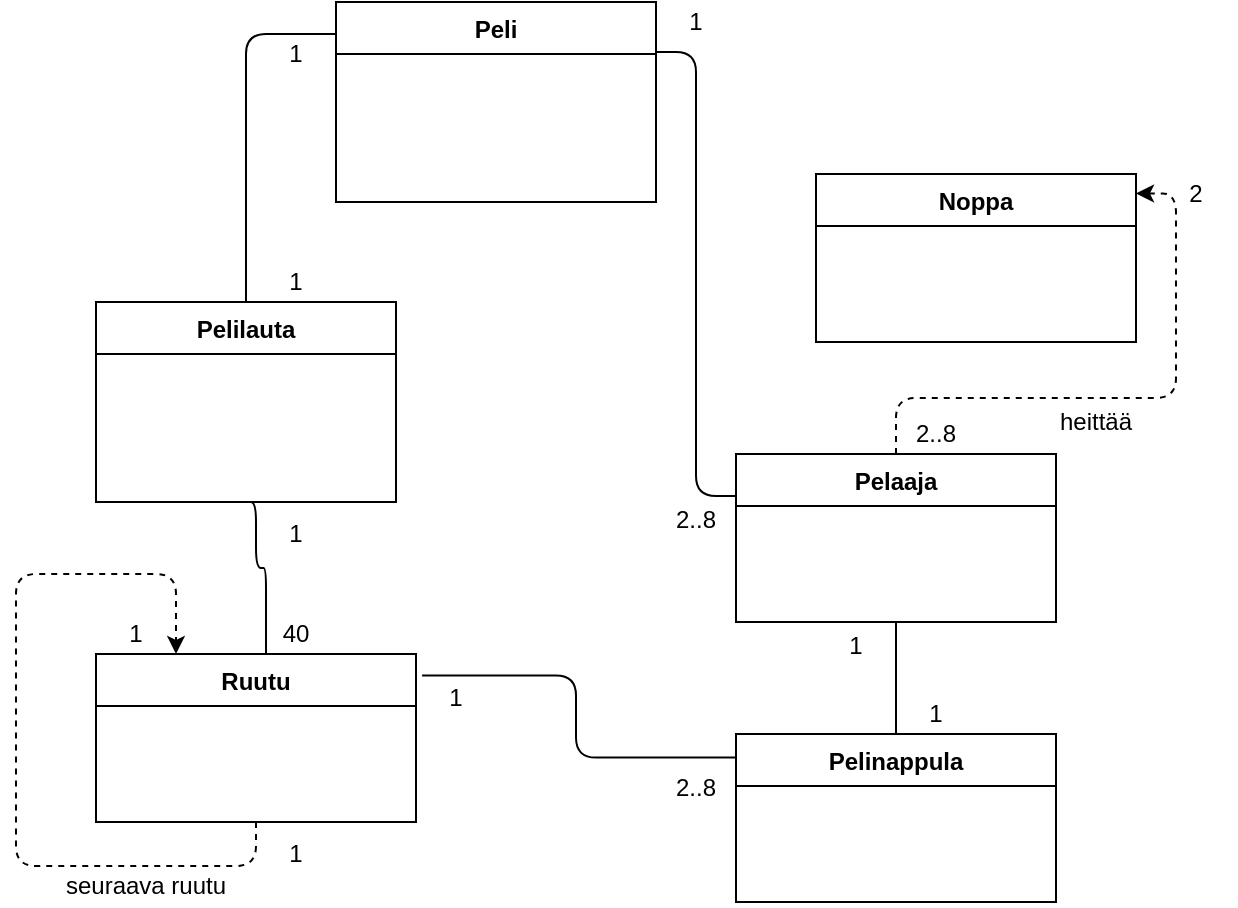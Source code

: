 <mxfile version="13.9.2" type="github">
  <diagram id="C5RBs43oDa-KdzZeNtuy" name="Page-1">
    <mxGraphModel dx="1211" dy="748" grid="1" gridSize="10" guides="1" tooltips="1" connect="1" arrows="1" fold="1" page="1" pageScale="1" pageWidth="827" pageHeight="1169" math="0" shadow="0">
      <root>
        <mxCell id="WIyWlLk6GJQsqaUBKTNV-0" />
        <mxCell id="WIyWlLk6GJQsqaUBKTNV-1" parent="WIyWlLk6GJQsqaUBKTNV-0" />
        <mxCell id="KawEfdAuyDWsJAhtk9N6-0" value="Peli" style="swimlane;fontStyle=1;align=center;verticalAlign=top;childLayout=stackLayout;horizontal=1;startSize=26;horizontalStack=0;resizeParent=1;resizeParentMax=0;resizeLast=0;collapsible=1;marginBottom=0;" vertex="1" collapsed="1" parent="WIyWlLk6GJQsqaUBKTNV-1">
          <mxGeometry x="280" y="80" width="160" height="100" as="geometry">
            <mxRectangle x="280" y="80" width="160" height="86" as="alternateBounds" />
          </mxGeometry>
        </mxCell>
        <mxCell id="KawEfdAuyDWsJAhtk9N6-1" value="+ field: type" style="text;strokeColor=none;fillColor=none;align=left;verticalAlign=top;spacingLeft=4;spacingRight=4;overflow=hidden;rotatable=0;points=[[0,0.5],[1,0.5]];portConstraint=eastwest;" vertex="1" parent="KawEfdAuyDWsJAhtk9N6-0">
          <mxGeometry y="26" width="160" height="26" as="geometry" />
        </mxCell>
        <mxCell id="KawEfdAuyDWsJAhtk9N6-2" value="" style="line;strokeWidth=1;fillColor=none;align=left;verticalAlign=middle;spacingTop=-1;spacingLeft=3;spacingRight=3;rotatable=0;labelPosition=right;points=[];portConstraint=eastwest;" vertex="1" parent="KawEfdAuyDWsJAhtk9N6-0">
          <mxGeometry y="52" width="160" height="8" as="geometry" />
        </mxCell>
        <mxCell id="KawEfdAuyDWsJAhtk9N6-3" value="+ method(type): type" style="text;strokeColor=none;fillColor=none;align=left;verticalAlign=top;spacingLeft=4;spacingRight=4;overflow=hidden;rotatable=0;points=[[0,0.5],[1,0.5]];portConstraint=eastwest;" vertex="1" parent="KawEfdAuyDWsJAhtk9N6-0">
          <mxGeometry y="60" width="160" height="26" as="geometry" />
        </mxCell>
        <mxCell id="KawEfdAuyDWsJAhtk9N6-25" style="edgeStyle=orthogonalEdgeStyle;rounded=1;orthogonalLoop=1;jettySize=auto;html=1;exitX=0.5;exitY=1;exitDx=0;exitDy=0;endArrow=none;endFill=0;" edge="1" parent="WIyWlLk6GJQsqaUBKTNV-1" source="KawEfdAuyDWsJAhtk9N6-4" target="KawEfdAuyDWsJAhtk9N6-8">
          <mxGeometry relative="1" as="geometry">
            <Array as="points">
              <mxPoint x="240" y="363" />
              <mxPoint x="245" y="363" />
            </Array>
          </mxGeometry>
        </mxCell>
        <mxCell id="KawEfdAuyDWsJAhtk9N6-4" value="Pelilauta" style="swimlane;fontStyle=1;align=center;verticalAlign=top;childLayout=stackLayout;horizontal=1;startSize=26;horizontalStack=0;resizeParent=1;resizeParentMax=0;resizeLast=0;collapsible=1;marginBottom=0;" vertex="1" collapsed="1" parent="WIyWlLk6GJQsqaUBKTNV-1">
          <mxGeometry x="160" y="230" width="150" height="100" as="geometry">
            <mxRectangle x="160" y="246" width="160" height="86" as="alternateBounds" />
          </mxGeometry>
        </mxCell>
        <mxCell id="KawEfdAuyDWsJAhtk9N6-5" value="+ field: type" style="text;strokeColor=none;fillColor=none;align=left;verticalAlign=top;spacingLeft=4;spacingRight=4;overflow=hidden;rotatable=0;points=[[0,0.5],[1,0.5]];portConstraint=eastwest;" vertex="1" parent="KawEfdAuyDWsJAhtk9N6-4">
          <mxGeometry y="26" width="150" height="26" as="geometry" />
        </mxCell>
        <mxCell id="KawEfdAuyDWsJAhtk9N6-6" value="" style="line;strokeWidth=1;fillColor=none;align=left;verticalAlign=middle;spacingTop=-1;spacingLeft=3;spacingRight=3;rotatable=0;labelPosition=right;points=[];portConstraint=eastwest;" vertex="1" parent="KawEfdAuyDWsJAhtk9N6-4">
          <mxGeometry y="52" width="150" height="8" as="geometry" />
        </mxCell>
        <mxCell id="KawEfdAuyDWsJAhtk9N6-7" value="+ method(type): type" style="text;strokeColor=none;fillColor=none;align=left;verticalAlign=top;spacingLeft=4;spacingRight=4;overflow=hidden;rotatable=0;points=[[0,0.5],[1,0.5]];portConstraint=eastwest;" vertex="1" parent="KawEfdAuyDWsJAhtk9N6-4">
          <mxGeometry y="60" width="150" height="26" as="geometry" />
        </mxCell>
        <mxCell id="KawEfdAuyDWsJAhtk9N6-8" value="Ruutu" style="swimlane;fontStyle=1;align=center;verticalAlign=top;childLayout=stackLayout;horizontal=1;startSize=26;horizontalStack=0;resizeParent=1;resizeParentMax=0;resizeLast=0;collapsible=1;marginBottom=0;" vertex="1" collapsed="1" parent="WIyWlLk6GJQsqaUBKTNV-1">
          <mxGeometry x="160" y="406" width="160" height="84" as="geometry">
            <mxRectangle x="160" y="406" width="160" height="86" as="alternateBounds" />
          </mxGeometry>
        </mxCell>
        <mxCell id="KawEfdAuyDWsJAhtk9N6-9" value="+ field: type" style="text;strokeColor=none;fillColor=none;align=left;verticalAlign=top;spacingLeft=4;spacingRight=4;overflow=hidden;rotatable=0;points=[[0,0.5],[1,0.5]];portConstraint=eastwest;" vertex="1" parent="KawEfdAuyDWsJAhtk9N6-8">
          <mxGeometry y="26" width="160" height="26" as="geometry" />
        </mxCell>
        <mxCell id="KawEfdAuyDWsJAhtk9N6-10" value="" style="line;strokeWidth=1;fillColor=none;align=left;verticalAlign=middle;spacingTop=-1;spacingLeft=3;spacingRight=3;rotatable=0;labelPosition=right;points=[];portConstraint=eastwest;" vertex="1" parent="KawEfdAuyDWsJAhtk9N6-8">
          <mxGeometry y="52" width="160" height="8" as="geometry" />
        </mxCell>
        <mxCell id="KawEfdAuyDWsJAhtk9N6-11" value="+ method(type): type" style="text;strokeColor=none;fillColor=none;align=left;verticalAlign=top;spacingLeft=4;spacingRight=4;overflow=hidden;rotatable=0;points=[[0,0.5],[1,0.5]];portConstraint=eastwest;" vertex="1" parent="KawEfdAuyDWsJAhtk9N6-8">
          <mxGeometry y="60" width="160" height="26" as="geometry" />
        </mxCell>
        <mxCell id="KawEfdAuyDWsJAhtk9N6-27" style="edgeStyle=orthogonalEdgeStyle;rounded=1;orthogonalLoop=1;jettySize=auto;html=1;exitX=0.5;exitY=1;exitDx=0;exitDy=0;entryX=0.5;entryY=0;entryDx=0;entryDy=0;endArrow=none;endFill=0;" edge="1" parent="WIyWlLk6GJQsqaUBKTNV-1" source="KawEfdAuyDWsJAhtk9N6-12" target="KawEfdAuyDWsJAhtk9N6-16">
          <mxGeometry relative="1" as="geometry" />
        </mxCell>
        <mxCell id="KawEfdAuyDWsJAhtk9N6-12" value="Pelaaja" style="swimlane;fontStyle=1;align=center;verticalAlign=top;childLayout=stackLayout;horizontal=1;startSize=26;horizontalStack=0;resizeParent=1;resizeParentMax=0;resizeLast=0;collapsible=1;marginBottom=0;" vertex="1" collapsed="1" parent="WIyWlLk6GJQsqaUBKTNV-1">
          <mxGeometry x="480" y="306" width="160" height="84" as="geometry">
            <mxRectangle x="480" y="306" width="160" height="86" as="alternateBounds" />
          </mxGeometry>
        </mxCell>
        <mxCell id="KawEfdAuyDWsJAhtk9N6-13" value="+ field: type" style="text;strokeColor=none;fillColor=none;align=left;verticalAlign=top;spacingLeft=4;spacingRight=4;overflow=hidden;rotatable=0;points=[[0,0.5],[1,0.5]];portConstraint=eastwest;" vertex="1" parent="KawEfdAuyDWsJAhtk9N6-12">
          <mxGeometry y="26" width="160" height="26" as="geometry" />
        </mxCell>
        <mxCell id="KawEfdAuyDWsJAhtk9N6-14" value="" style="line;strokeWidth=1;fillColor=none;align=left;verticalAlign=middle;spacingTop=-1;spacingLeft=3;spacingRight=3;rotatable=0;labelPosition=right;points=[];portConstraint=eastwest;" vertex="1" parent="KawEfdAuyDWsJAhtk9N6-12">
          <mxGeometry y="52" width="160" height="8" as="geometry" />
        </mxCell>
        <mxCell id="KawEfdAuyDWsJAhtk9N6-15" value="+ method(type): type" style="text;strokeColor=none;fillColor=none;align=left;verticalAlign=top;spacingLeft=4;spacingRight=4;overflow=hidden;rotatable=0;points=[[0,0.5],[1,0.5]];portConstraint=eastwest;" vertex="1" parent="KawEfdAuyDWsJAhtk9N6-12">
          <mxGeometry y="60" width="160" height="26" as="geometry" />
        </mxCell>
        <mxCell id="KawEfdAuyDWsJAhtk9N6-16" value="Pelinappula" style="swimlane;fontStyle=1;align=center;verticalAlign=top;childLayout=stackLayout;horizontal=1;startSize=26;horizontalStack=0;resizeParent=1;resizeParentMax=0;resizeLast=0;collapsible=1;marginBottom=0;" vertex="1" collapsed="1" parent="WIyWlLk6GJQsqaUBKTNV-1">
          <mxGeometry x="480" y="446" width="160" height="84" as="geometry">
            <mxRectangle x="480" y="446" width="160" height="86" as="alternateBounds" />
          </mxGeometry>
        </mxCell>
        <mxCell id="KawEfdAuyDWsJAhtk9N6-17" value="+ field: type" style="text;strokeColor=none;fillColor=none;align=left;verticalAlign=top;spacingLeft=4;spacingRight=4;overflow=hidden;rotatable=0;points=[[0,0.5],[1,0.5]];portConstraint=eastwest;" vertex="1" parent="KawEfdAuyDWsJAhtk9N6-16">
          <mxGeometry y="26" width="160" height="26" as="geometry" />
        </mxCell>
        <mxCell id="KawEfdAuyDWsJAhtk9N6-18" value="" style="line;strokeWidth=1;fillColor=none;align=left;verticalAlign=middle;spacingTop=-1;spacingLeft=3;spacingRight=3;rotatable=0;labelPosition=right;points=[];portConstraint=eastwest;" vertex="1" parent="KawEfdAuyDWsJAhtk9N6-16">
          <mxGeometry y="52" width="160" height="8" as="geometry" />
        </mxCell>
        <mxCell id="KawEfdAuyDWsJAhtk9N6-19" value="+ method(type): type" style="text;strokeColor=none;fillColor=none;align=left;verticalAlign=top;spacingLeft=4;spacingRight=4;overflow=hidden;rotatable=0;points=[[0,0.5],[1,0.5]];portConstraint=eastwest;" vertex="1" parent="KawEfdAuyDWsJAhtk9N6-16">
          <mxGeometry y="60" width="160" height="26" as="geometry" />
        </mxCell>
        <mxCell id="KawEfdAuyDWsJAhtk9N6-20" value="Noppa" style="swimlane;fontStyle=1;align=center;verticalAlign=top;childLayout=stackLayout;horizontal=1;startSize=26;horizontalStack=0;resizeParent=1;resizeParentMax=0;resizeLast=0;collapsible=1;marginBottom=0;" vertex="1" collapsed="1" parent="WIyWlLk6GJQsqaUBKTNV-1">
          <mxGeometry x="520" y="166" width="160" height="84" as="geometry">
            <mxRectangle x="520" y="166" width="160" height="86" as="alternateBounds" />
          </mxGeometry>
        </mxCell>
        <mxCell id="KawEfdAuyDWsJAhtk9N6-21" value="+ field: type" style="text;strokeColor=none;fillColor=none;align=left;verticalAlign=top;spacingLeft=4;spacingRight=4;overflow=hidden;rotatable=0;points=[[0,0.5],[1,0.5]];portConstraint=eastwest;" vertex="1" parent="KawEfdAuyDWsJAhtk9N6-20">
          <mxGeometry y="26" width="160" height="26" as="geometry" />
        </mxCell>
        <mxCell id="KawEfdAuyDWsJAhtk9N6-22" value="" style="line;strokeWidth=1;fillColor=none;align=left;verticalAlign=middle;spacingTop=-1;spacingLeft=3;spacingRight=3;rotatable=0;labelPosition=right;points=[];portConstraint=eastwest;" vertex="1" parent="KawEfdAuyDWsJAhtk9N6-20">
          <mxGeometry y="52" width="160" height="8" as="geometry" />
        </mxCell>
        <mxCell id="KawEfdAuyDWsJAhtk9N6-23" value="+ method(type): type" style="text;strokeColor=none;fillColor=none;align=left;verticalAlign=top;spacingLeft=4;spacingRight=4;overflow=hidden;rotatable=0;points=[[0,0.5],[1,0.5]];portConstraint=eastwest;" vertex="1" parent="KawEfdAuyDWsJAhtk9N6-20">
          <mxGeometry y="60" width="160" height="26" as="geometry" />
        </mxCell>
        <mxCell id="KawEfdAuyDWsJAhtk9N6-26" style="edgeStyle=orthogonalEdgeStyle;rounded=1;orthogonalLoop=1;jettySize=auto;html=1;exitX=1;exitY=0.25;exitDx=0;exitDy=0;entryX=0;entryY=0.25;entryDx=0;entryDy=0;endArrow=none;endFill=0;" edge="1" parent="WIyWlLk6GJQsqaUBKTNV-1" source="KawEfdAuyDWsJAhtk9N6-0" target="KawEfdAuyDWsJAhtk9N6-12">
          <mxGeometry relative="1" as="geometry" />
        </mxCell>
        <mxCell id="KawEfdAuyDWsJAhtk9N6-28" style="edgeStyle=orthogonalEdgeStyle;rounded=1;orthogonalLoop=1;jettySize=auto;html=1;exitX=0;exitY=0.5;exitDx=0;exitDy=0;endArrow=none;endFill=0;" edge="1" parent="WIyWlLk6GJQsqaUBKTNV-1" source="KawEfdAuyDWsJAhtk9N6-1">
          <mxGeometry relative="1" as="geometry">
            <mxPoint x="280" y="119" as="targetPoint" />
          </mxGeometry>
        </mxCell>
        <mxCell id="KawEfdAuyDWsJAhtk9N6-29" style="edgeStyle=orthogonalEdgeStyle;rounded=1;orthogonalLoop=1;jettySize=auto;html=1;entryX=1.019;entryY=0.128;entryDx=0;entryDy=0;entryPerimeter=0;endArrow=none;endFill=0;exitX=0;exitY=0.14;exitDx=0;exitDy=0;exitPerimeter=0;" edge="1" parent="WIyWlLk6GJQsqaUBKTNV-1" source="KawEfdAuyDWsJAhtk9N6-16" target="KawEfdAuyDWsJAhtk9N6-8">
          <mxGeometry relative="1" as="geometry">
            <mxPoint x="476" y="461" as="sourcePoint" />
          </mxGeometry>
        </mxCell>
        <mxCell id="KawEfdAuyDWsJAhtk9N6-30" style="edgeStyle=orthogonalEdgeStyle;rounded=1;orthogonalLoop=1;jettySize=auto;html=1;entryX=1;entryY=0.116;entryDx=0;entryDy=0;entryPerimeter=0;endArrow=classic;endFill=1;dashed=1;" edge="1" parent="WIyWlLk6GJQsqaUBKTNV-1" source="KawEfdAuyDWsJAhtk9N6-13" target="KawEfdAuyDWsJAhtk9N6-20">
          <mxGeometry relative="1" as="geometry" />
        </mxCell>
        <mxCell id="KawEfdAuyDWsJAhtk9N6-31" style="edgeStyle=orthogonalEdgeStyle;rounded=1;orthogonalLoop=1;jettySize=auto;html=1;exitX=0.5;exitY=1;exitDx=0;exitDy=0;entryX=0.25;entryY=0;entryDx=0;entryDy=0;dashed=1;endArrow=classic;endFill=1;" edge="1" parent="WIyWlLk6GJQsqaUBKTNV-1" source="KawEfdAuyDWsJAhtk9N6-8" target="KawEfdAuyDWsJAhtk9N6-8">
          <mxGeometry relative="1" as="geometry">
            <Array as="points">
              <mxPoint x="240" y="512" />
              <mxPoint x="120" y="512" />
              <mxPoint x="120" y="366" />
              <mxPoint x="200" y="366" />
            </Array>
          </mxGeometry>
        </mxCell>
        <mxCell id="KawEfdAuyDWsJAhtk9N6-55" style="edgeStyle=orthogonalEdgeStyle;rounded=1;orthogonalLoop=1;jettySize=auto;html=1;exitX=1;exitY=0;exitDx=0;exitDy=0;entryX=0.5;entryY=0;entryDx=0;entryDy=0;endArrow=none;endFill=0;" edge="1" parent="WIyWlLk6GJQsqaUBKTNV-1" source="KawEfdAuyDWsJAhtk9N6-32" target="KawEfdAuyDWsJAhtk9N6-4">
          <mxGeometry relative="1" as="geometry">
            <Array as="points">
              <mxPoint x="235" y="96" />
            </Array>
          </mxGeometry>
        </mxCell>
        <mxCell id="KawEfdAuyDWsJAhtk9N6-32" value="1" style="text;html=1;strokeColor=none;fillColor=none;align=center;verticalAlign=middle;whiteSpace=wrap;rounded=0;" vertex="1" parent="WIyWlLk6GJQsqaUBKTNV-1">
          <mxGeometry x="240" y="96" width="40" height="20" as="geometry" />
        </mxCell>
        <mxCell id="KawEfdAuyDWsJAhtk9N6-33" value="1" style="text;html=1;strokeColor=none;fillColor=none;align=center;verticalAlign=middle;whiteSpace=wrap;rounded=0;" vertex="1" parent="WIyWlLk6GJQsqaUBKTNV-1">
          <mxGeometry x="240" y="210" width="40" height="20" as="geometry" />
        </mxCell>
        <mxCell id="KawEfdAuyDWsJAhtk9N6-34" value="1" style="text;html=1;strokeColor=none;fillColor=none;align=center;verticalAlign=middle;whiteSpace=wrap;rounded=0;" vertex="1" parent="WIyWlLk6GJQsqaUBKTNV-1">
          <mxGeometry x="240" y="336" width="40" height="20" as="geometry" />
        </mxCell>
        <mxCell id="KawEfdAuyDWsJAhtk9N6-35" value="1" style="text;html=1;strokeColor=none;fillColor=none;align=center;verticalAlign=middle;whiteSpace=wrap;rounded=0;" vertex="1" parent="WIyWlLk6GJQsqaUBKTNV-1">
          <mxGeometry x="240" y="496" width="40" height="20" as="geometry" />
        </mxCell>
        <mxCell id="KawEfdAuyDWsJAhtk9N6-36" value="1" style="text;html=1;strokeColor=none;fillColor=none;align=center;verticalAlign=middle;whiteSpace=wrap;rounded=0;" vertex="1" parent="WIyWlLk6GJQsqaUBKTNV-1">
          <mxGeometry x="160" y="386" width="40" height="20" as="geometry" />
        </mxCell>
        <mxCell id="KawEfdAuyDWsJAhtk9N6-37" value="1" style="text;html=1;strokeColor=none;fillColor=none;align=center;verticalAlign=middle;whiteSpace=wrap;rounded=0;" vertex="1" parent="WIyWlLk6GJQsqaUBKTNV-1">
          <mxGeometry x="440" y="80" width="40" height="20" as="geometry" />
        </mxCell>
        <mxCell id="KawEfdAuyDWsJAhtk9N6-38" value="40" style="text;html=1;strokeColor=none;fillColor=none;align=center;verticalAlign=middle;whiteSpace=wrap;rounded=0;" vertex="1" parent="WIyWlLk6GJQsqaUBKTNV-1">
          <mxGeometry x="240" y="386" width="40" height="20" as="geometry" />
        </mxCell>
        <mxCell id="KawEfdAuyDWsJAhtk9N6-39" value="1" style="text;html=1;strokeColor=none;fillColor=none;align=center;verticalAlign=middle;whiteSpace=wrap;rounded=0;" vertex="1" parent="WIyWlLk6GJQsqaUBKTNV-1">
          <mxGeometry x="320" y="418" width="40" height="20" as="geometry" />
        </mxCell>
        <mxCell id="KawEfdAuyDWsJAhtk9N6-40" value="2..8" style="text;html=1;strokeColor=none;fillColor=none;align=center;verticalAlign=middle;whiteSpace=wrap;rounded=0;" vertex="1" parent="WIyWlLk6GJQsqaUBKTNV-1">
          <mxGeometry x="440" y="463" width="40" height="20" as="geometry" />
        </mxCell>
        <mxCell id="KawEfdAuyDWsJAhtk9N6-41" value="1" style="text;html=1;strokeColor=none;fillColor=none;align=center;verticalAlign=middle;whiteSpace=wrap;rounded=0;" vertex="1" parent="WIyWlLk6GJQsqaUBKTNV-1">
          <mxGeometry x="520" y="392" width="40" height="20" as="geometry" />
        </mxCell>
        <mxCell id="KawEfdAuyDWsJAhtk9N6-42" value="1" style="text;html=1;strokeColor=none;fillColor=none;align=center;verticalAlign=middle;whiteSpace=wrap;rounded=0;" vertex="1" parent="WIyWlLk6GJQsqaUBKTNV-1">
          <mxGeometry x="560" y="426" width="40" height="20" as="geometry" />
        </mxCell>
        <mxCell id="KawEfdAuyDWsJAhtk9N6-43" value="2..8" style="text;html=1;strokeColor=none;fillColor=none;align=center;verticalAlign=middle;whiteSpace=wrap;rounded=0;" vertex="1" parent="WIyWlLk6GJQsqaUBKTNV-1">
          <mxGeometry x="440" y="329" width="40" height="20" as="geometry" />
        </mxCell>
        <mxCell id="KawEfdAuyDWsJAhtk9N6-47" value="seuraava ruutu" style="text;html=1;strokeColor=none;fillColor=none;align=center;verticalAlign=middle;whiteSpace=wrap;rounded=0;" vertex="1" parent="WIyWlLk6GJQsqaUBKTNV-1">
          <mxGeometry x="140" y="512" width="90" height="20" as="geometry" />
        </mxCell>
        <mxCell id="KawEfdAuyDWsJAhtk9N6-48" value="2..8" style="text;html=1;strokeColor=none;fillColor=none;align=center;verticalAlign=middle;whiteSpace=wrap;rounded=0;" vertex="1" parent="WIyWlLk6GJQsqaUBKTNV-1">
          <mxGeometry x="560" y="286" width="40" height="20" as="geometry" />
        </mxCell>
        <mxCell id="KawEfdAuyDWsJAhtk9N6-49" value="2" style="text;html=1;strokeColor=none;fillColor=none;align=center;verticalAlign=middle;whiteSpace=wrap;rounded=0;" vertex="1" parent="WIyWlLk6GJQsqaUBKTNV-1">
          <mxGeometry x="690" y="166" width="40" height="20" as="geometry" />
        </mxCell>
        <mxCell id="KawEfdAuyDWsJAhtk9N6-50" value="heittää" style="text;html=1;strokeColor=none;fillColor=none;align=center;verticalAlign=middle;whiteSpace=wrap;rounded=0;" vertex="1" parent="WIyWlLk6GJQsqaUBKTNV-1">
          <mxGeometry x="640" y="280" width="40" height="20" as="geometry" />
        </mxCell>
      </root>
    </mxGraphModel>
  </diagram>
</mxfile>
